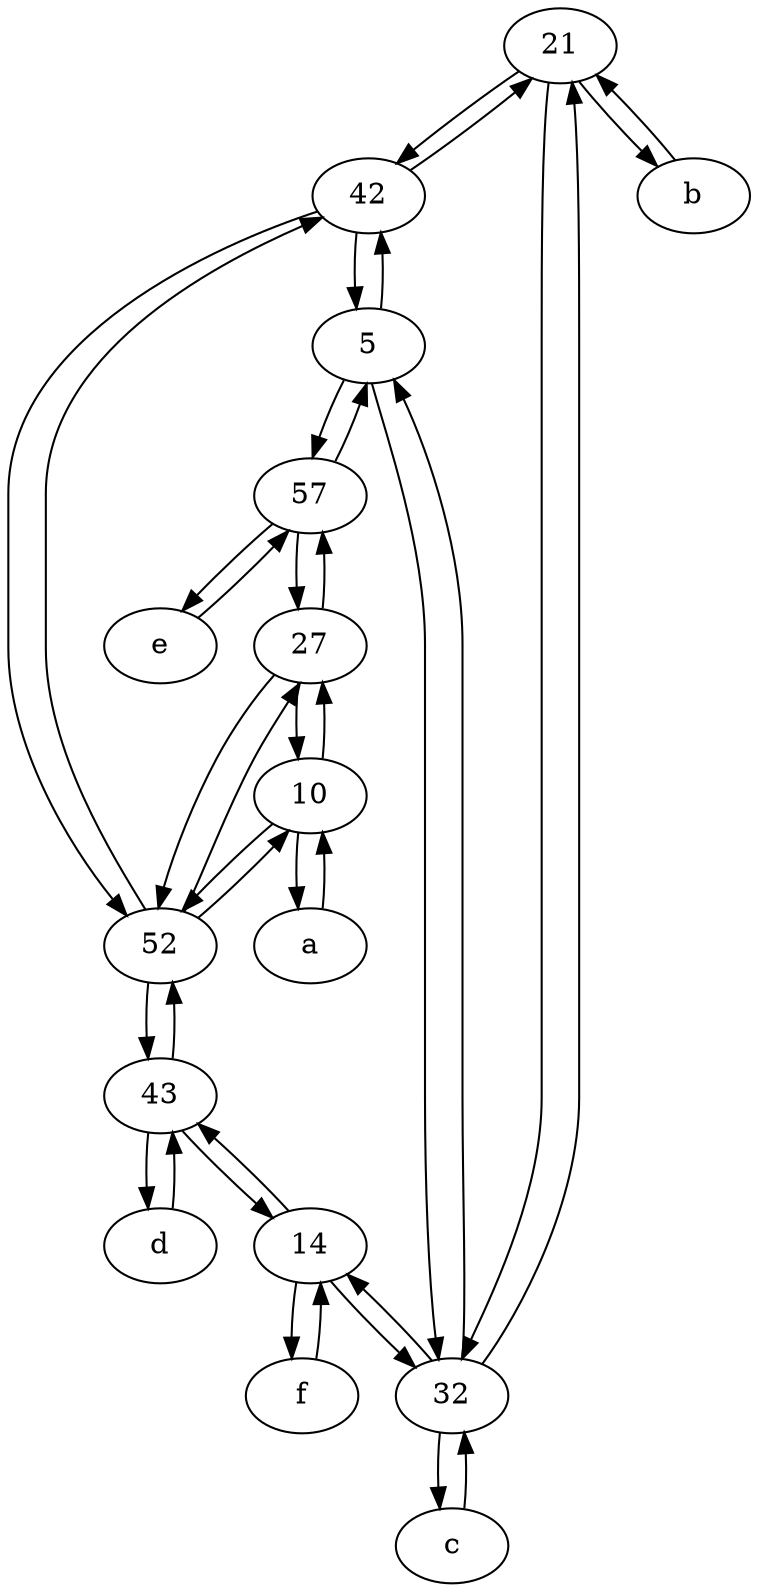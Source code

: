 digraph  {
	21;
	57;
	e [pos="30,50!"];
	52;
	10;
	5;
	d [pos="20,30!"];
	f [pos="15,45!"];
	42;
	43;
	32;
	27;
	c [pos="20,10!"];
	a [pos="40,10!"];
	b [pos="50,20!"];
	14;
	21 -> 42;
	42 -> 5;
	5 -> 42;
	f -> 14;
	52 -> 27;
	32 -> 14;
	27 -> 52;
	57 -> e;
	27 -> 10;
	43 -> 52;
	57 -> 5;
	14 -> 43;
	52 -> 43;
	42 -> 52;
	14 -> f;
	5 -> 57;
	c -> 32;
	32 -> 21;
	21 -> b;
	42 -> 21;
	b -> 21;
	57 -> 27;
	14 -> 32;
	a -> 10;
	52 -> 42;
	10 -> 52;
	e -> 57;
	10 -> 27;
	32 -> 5;
	52 -> 10;
	43 -> 14;
	10 -> a;
	5 -> 32;
	43 -> d;
	32 -> c;
	d -> 43;
	21 -> 32;
	27 -> 57;

	}